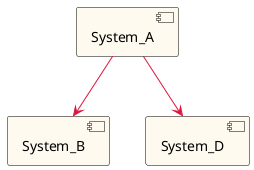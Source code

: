 ''''''''''''''''''''''''''''''''''''''''''
''                                      ''
''  AUTOGENERATED CODE -- DO NOT EDIT!  ''
''                                      ''
''''''''''''''''''''''''''''''''''''''''''

@startuml
hide stereotype
scale max 16384 height
skinparam component {
  BackgroundColor FloralWhite
  BorderColor Black
  ArrowColor Crimson
  ArrowColor<<indirect>> silver
}
[System_A] as _0 <<highlight>>
[System_B] as _1
_0 --> _1
[System_D] as _2
_0 --> _2
@enduml